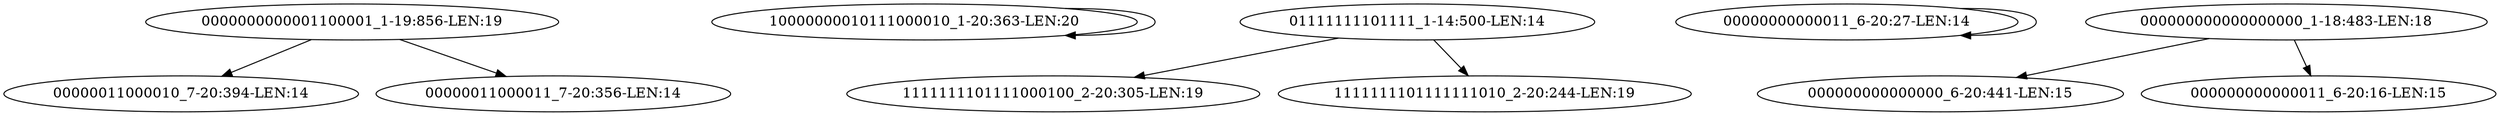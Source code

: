 digraph G {
    "0000000000001100001_1-19:856-LEN:19" -> "00000011000010_7-20:394-LEN:14";
    "0000000000001100001_1-19:856-LEN:19" -> "00000011000011_7-20:356-LEN:14";
    "10000000010111000010_1-20:363-LEN:20" -> "10000000010111000010_1-20:363-LEN:20";
    "01111111101111_1-14:500-LEN:14" -> "1111111101111000100_2-20:305-LEN:19";
    "01111111101111_1-14:500-LEN:14" -> "1111111101111111010_2-20:244-LEN:19";
    "00000000000011_6-20:27-LEN:14" -> "00000000000011_6-20:27-LEN:14";
    "000000000000000000_1-18:483-LEN:18" -> "000000000000000_6-20:441-LEN:15";
    "000000000000000000_1-18:483-LEN:18" -> "000000000000011_6-20:16-LEN:15";
}
